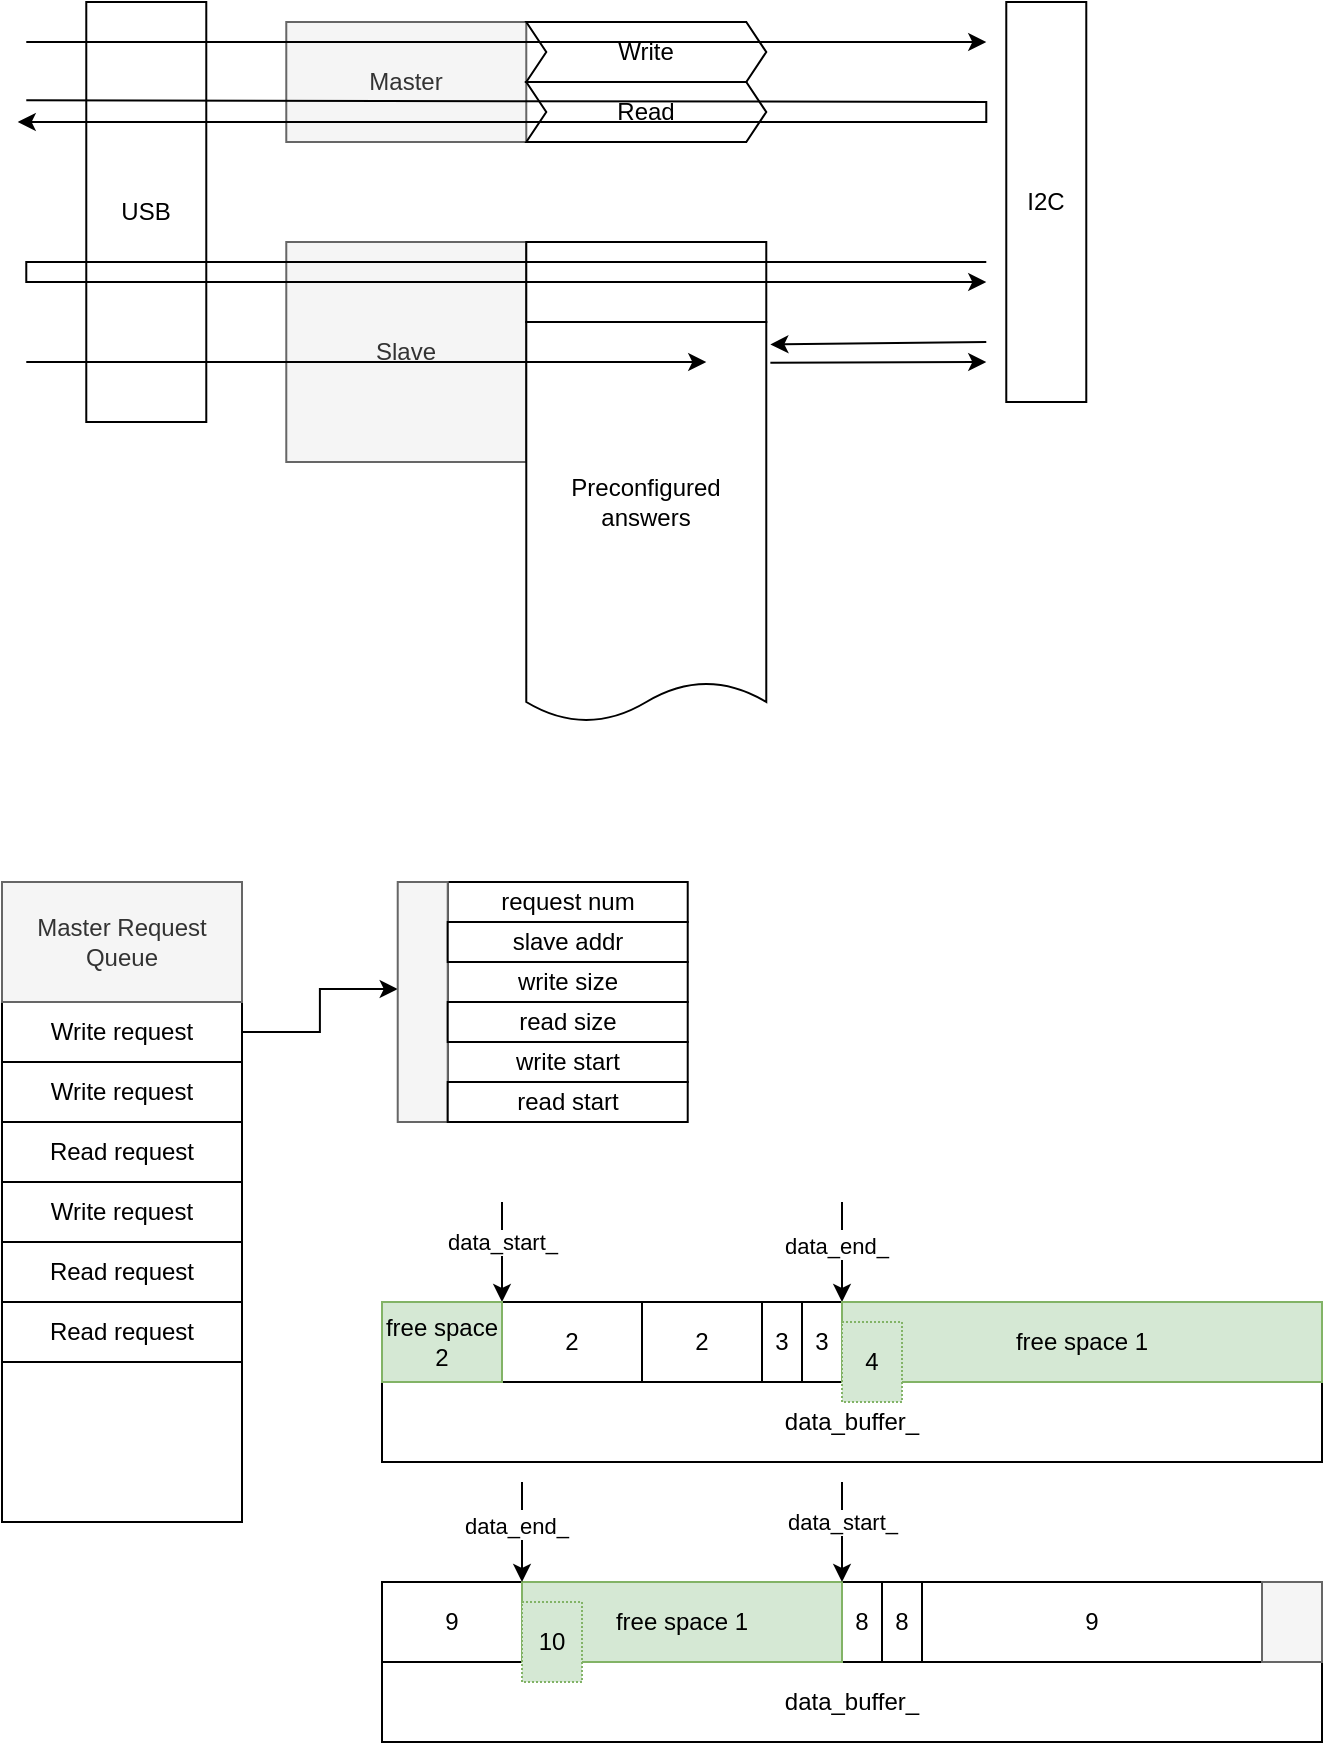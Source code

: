 <mxfile version="21.6.8" type="device">
  <diagram name="Page-1" id="2ZyC1kqVVPjFEnBajxi8">
    <mxGraphModel dx="989" dy="583" grid="1" gridSize="10" guides="1" tooltips="1" connect="1" arrows="1" fold="1" page="1" pageScale="1" pageWidth="850" pageHeight="1100" math="0" shadow="0">
      <root>
        <mxCell id="0" />
        <mxCell id="1" parent="0" />
        <mxCell id="SA-Xk729lbcdhGkagrMY-25" value="USB" style="rounded=0;whiteSpace=wrap;html=1;" parent="1" vertex="1">
          <mxGeometry x="82.14" y="60" width="60" height="210" as="geometry" />
        </mxCell>
        <mxCell id="SA-Xk729lbcdhGkagrMY-2" value="Master" style="rounded=0;whiteSpace=wrap;html=1;fillColor=#f5f5f5;fontColor=#333333;strokeColor=#666666;" parent="1" vertex="1">
          <mxGeometry x="182.14" y="70" width="120" height="60" as="geometry" />
        </mxCell>
        <mxCell id="SA-Xk729lbcdhGkagrMY-6" value="Read" style="shape=step;perimeter=stepPerimeter;whiteSpace=wrap;html=1;fixedSize=1;size=10;" parent="1" vertex="1">
          <mxGeometry x="302.14" y="100" width="120" height="30" as="geometry" />
        </mxCell>
        <mxCell id="SA-Xk729lbcdhGkagrMY-8" value="Write" style="shape=step;perimeter=stepPerimeter;whiteSpace=wrap;html=1;fixedSize=1;size=10;" parent="1" vertex="1">
          <mxGeometry x="302.14" y="70" width="120" height="30" as="geometry" />
        </mxCell>
        <mxCell id="SA-Xk729lbcdhGkagrMY-9" value="Slave" style="rounded=0;whiteSpace=wrap;html=1;fillColor=#f5f5f5;fontColor=#333333;strokeColor=#666666;" parent="1" vertex="1">
          <mxGeometry x="182.14" y="180" width="120" height="110" as="geometry" />
        </mxCell>
        <mxCell id="SA-Xk729lbcdhGkagrMY-15" value="" style="endArrow=classic;html=1;rounded=0;" parent="1" edge="1">
          <mxGeometry width="50" height="50" relative="1" as="geometry">
            <mxPoint x="52.14" y="80" as="sourcePoint" />
            <mxPoint x="532.14" y="80" as="targetPoint" />
          </mxGeometry>
        </mxCell>
        <mxCell id="SA-Xk729lbcdhGkagrMY-16" value="" style="endArrow=classic;html=1;rounded=0;" parent="1" edge="1">
          <mxGeometry width="50" height="50" relative="1" as="geometry">
            <mxPoint x="52.14" y="109.17" as="sourcePoint" />
            <mxPoint x="47.854" y="120" as="targetPoint" />
            <Array as="points">
              <mxPoint x="532.14" y="110" />
              <mxPoint x="532.14" y="120" />
            </Array>
          </mxGeometry>
        </mxCell>
        <mxCell id="SA-Xk729lbcdhGkagrMY-19" value="" style="rounded=0;whiteSpace=wrap;html=1;" parent="1" vertex="1">
          <mxGeometry x="302.14" y="180" width="120" height="40" as="geometry" />
        </mxCell>
        <mxCell id="SA-Xk729lbcdhGkagrMY-21" value="Preconfigured answers" style="shape=document;whiteSpace=wrap;html=1;boundedLbl=1;size=0.1;" parent="1" vertex="1">
          <mxGeometry x="302.14" y="220" width="120" height="200" as="geometry" />
        </mxCell>
        <mxCell id="SA-Xk729lbcdhGkagrMY-22" value="" style="endArrow=classic;html=1;rounded=0;" parent="1" edge="1">
          <mxGeometry width="50" height="50" relative="1" as="geometry">
            <mxPoint x="532.14" y="190" as="sourcePoint" />
            <mxPoint x="532.14" y="200" as="targetPoint" />
            <Array as="points">
              <mxPoint x="52.14" y="190" />
              <mxPoint x="52.14" y="200" />
            </Array>
          </mxGeometry>
        </mxCell>
        <mxCell id="SA-Xk729lbcdhGkagrMY-23" value="" style="endArrow=classic;html=1;rounded=0;entryX=1.017;entryY=0.056;entryDx=0;entryDy=0;entryPerimeter=0;" parent="1" target="SA-Xk729lbcdhGkagrMY-21" edge="1">
          <mxGeometry width="50" height="50" relative="1" as="geometry">
            <mxPoint x="532.14" y="230" as="sourcePoint" />
            <mxPoint x="592.14" y="250" as="targetPoint" />
          </mxGeometry>
        </mxCell>
        <mxCell id="SA-Xk729lbcdhGkagrMY-24" value="" style="endArrow=classic;html=1;rounded=0;exitX=1.017;exitY=0.102;exitDx=0;exitDy=0;exitPerimeter=0;" parent="1" source="SA-Xk729lbcdhGkagrMY-21" edge="1">
          <mxGeometry width="50" height="50" relative="1" as="geometry">
            <mxPoint x="492.14" y="300" as="sourcePoint" />
            <mxPoint x="532.14" y="240" as="targetPoint" />
          </mxGeometry>
        </mxCell>
        <mxCell id="SA-Xk729lbcdhGkagrMY-27" value="" style="endArrow=classic;html=1;rounded=0;" parent="1" edge="1">
          <mxGeometry width="50" height="50" relative="1" as="geometry">
            <mxPoint x="52.14" y="240" as="sourcePoint" />
            <mxPoint x="392.14" y="240" as="targetPoint" />
          </mxGeometry>
        </mxCell>
        <mxCell id="SA-Xk729lbcdhGkagrMY-28" value="" style="rounded=0;whiteSpace=wrap;html=1;" parent="1" vertex="1">
          <mxGeometry x="40" y="560" width="120" height="260" as="geometry" />
        </mxCell>
        <mxCell id="SA-Xk729lbcdhGkagrMY-56" style="edgeStyle=orthogonalEdgeStyle;rounded=0;orthogonalLoop=1;jettySize=auto;html=1;exitX=1;exitY=0.5;exitDx=0;exitDy=0;entryX=0;entryY=0.446;entryDx=0;entryDy=0;entryPerimeter=0;" parent="1" source="SA-Xk729lbcdhGkagrMY-29" target="SA-Xk729lbcdhGkagrMY-52" edge="1">
          <mxGeometry relative="1" as="geometry" />
        </mxCell>
        <mxCell id="SA-Xk729lbcdhGkagrMY-29" value="Write request" style="rounded=0;whiteSpace=wrap;html=1;" parent="1" vertex="1">
          <mxGeometry x="40" y="560" width="120" height="30" as="geometry" />
        </mxCell>
        <mxCell id="SA-Xk729lbcdhGkagrMY-30" value="Read request" style="rounded=0;whiteSpace=wrap;html=1;" parent="1" vertex="1">
          <mxGeometry x="40" y="620" width="120" height="30" as="geometry" />
        </mxCell>
        <mxCell id="SA-Xk729lbcdhGkagrMY-31" value="Write request" style="rounded=0;whiteSpace=wrap;html=1;" parent="1" vertex="1">
          <mxGeometry x="40" y="650" width="120" height="30" as="geometry" />
        </mxCell>
        <mxCell id="SA-Xk729lbcdhGkagrMY-32" value="Write request" style="rounded=0;whiteSpace=wrap;html=1;" parent="1" vertex="1">
          <mxGeometry x="40" y="590" width="120" height="30" as="geometry" />
        </mxCell>
        <mxCell id="SA-Xk729lbcdhGkagrMY-33" value="Read request" style="rounded=0;whiteSpace=wrap;html=1;" parent="1" vertex="1">
          <mxGeometry x="40" y="680" width="120" height="30" as="geometry" />
        </mxCell>
        <mxCell id="SA-Xk729lbcdhGkagrMY-34" value="Read request" style="rounded=0;whiteSpace=wrap;html=1;" parent="1" vertex="1">
          <mxGeometry x="40" y="710" width="120" height="30" as="geometry" />
        </mxCell>
        <mxCell id="SA-Xk729lbcdhGkagrMY-38" value="Master Request&lt;br&gt;Queue" style="rounded=0;whiteSpace=wrap;html=1;fillColor=#f5f5f5;fontColor=#333333;strokeColor=#666666;" parent="1" vertex="1">
          <mxGeometry x="40" y="500" width="120" height="60" as="geometry" />
        </mxCell>
        <mxCell id="SA-Xk729lbcdhGkagrMY-39" value="data_buffer_" style="rounded=0;whiteSpace=wrap;html=1;" parent="1" vertex="1">
          <mxGeometry x="230" y="750" width="470" height="40" as="geometry" />
        </mxCell>
        <mxCell id="SA-Xk729lbcdhGkagrMY-41" value="I2C" style="rounded=0;whiteSpace=wrap;html=1;" parent="1" vertex="1">
          <mxGeometry x="542.14" y="60" width="40" height="200" as="geometry" />
        </mxCell>
        <mxCell id="SA-Xk729lbcdhGkagrMY-47" value="request num" style="rounded=0;whiteSpace=wrap;html=1;" parent="1" vertex="1">
          <mxGeometry x="262.86" y="500" width="120" height="20" as="geometry" />
        </mxCell>
        <mxCell id="SA-Xk729lbcdhGkagrMY-48" value="write start" style="rounded=0;whiteSpace=wrap;html=1;" parent="1" vertex="1">
          <mxGeometry x="262.86" y="580" width="120" height="20" as="geometry" />
        </mxCell>
        <mxCell id="SA-Xk729lbcdhGkagrMY-50" value="write size" style="rounded=0;whiteSpace=wrap;html=1;" parent="1" vertex="1">
          <mxGeometry x="262.86" y="540" width="120" height="20" as="geometry" />
        </mxCell>
        <mxCell id="SA-Xk729lbcdhGkagrMY-52" value="" style="rounded=0;whiteSpace=wrap;html=1;fillColor=#f5f5f5;fontColor=#333333;strokeColor=#666666;" parent="1" vertex="1">
          <mxGeometry x="237.86" y="500" width="25" height="120" as="geometry" />
        </mxCell>
        <mxCell id="SA-Xk729lbcdhGkagrMY-63" value="slave addr" style="rounded=0;whiteSpace=wrap;html=1;" parent="1" vertex="1">
          <mxGeometry x="262.86" y="520" width="120" height="20" as="geometry" />
        </mxCell>
        <mxCell id="pYy494UyowIViKt96TTS-2" value="read size" style="rounded=0;whiteSpace=wrap;html=1;" parent="1" vertex="1">
          <mxGeometry x="262.86" y="560" width="120" height="20" as="geometry" />
        </mxCell>
        <mxCell id="pYy494UyowIViKt96TTS-6" value="2" style="rounded=0;whiteSpace=wrap;html=1;" parent="1" vertex="1">
          <mxGeometry x="290" y="710" width="70" height="40" as="geometry" />
        </mxCell>
        <mxCell id="pYy494UyowIViKt96TTS-7" value="3" style="rounded=0;whiteSpace=wrap;html=1;" parent="1" vertex="1">
          <mxGeometry x="420" y="710" width="20" height="40" as="geometry" />
        </mxCell>
        <mxCell id="pYy494UyowIViKt96TTS-8" value="2" style="rounded=0;whiteSpace=wrap;html=1;" parent="1" vertex="1">
          <mxGeometry x="360" y="710" width="60" height="40" as="geometry" />
        </mxCell>
        <mxCell id="pYy494UyowIViKt96TTS-9" value="3" style="rounded=0;whiteSpace=wrap;html=1;" parent="1" vertex="1">
          <mxGeometry x="440" y="710" width="20" height="40" as="geometry" />
        </mxCell>
        <mxCell id="pYy494UyowIViKt96TTS-15" value="^" style="endArrow=classic;html=1;rounded=0;" parent="1" edge="1">
          <mxGeometry x="-0.2" width="50" height="50" relative="1" as="geometry">
            <mxPoint x="460.0" y="660" as="sourcePoint" />
            <mxPoint x="460.0" y="710" as="targetPoint" />
            <mxPoint as="offset" />
          </mxGeometry>
        </mxCell>
        <mxCell id="Q1eorw4Rzsz2b7SlbyAp-2" value="end" style="edgeLabel;html=1;align=center;verticalAlign=middle;resizable=0;points=[];" vertex="1" connectable="0" parent="pYy494UyowIViKt96TTS-15">
          <mxGeometry x="0.027" y="-4" relative="1" as="geometry">
            <mxPoint x="4" y="-6" as="offset" />
          </mxGeometry>
        </mxCell>
        <mxCell id="Q1eorw4Rzsz2b7SlbyAp-17" value="data_end_" style="edgeLabel;html=1;align=center;verticalAlign=middle;resizable=0;points=[];" vertex="1" connectable="0" parent="pYy494UyowIViKt96TTS-15">
          <mxGeometry x="-0.128" y="-3" relative="1" as="geometry">
            <mxPoint as="offset" />
          </mxGeometry>
        </mxCell>
        <mxCell id="pYy494UyowIViKt96TTS-18" value="data_start_" style="endArrow=classic;html=1;rounded=0;" parent="1" edge="1">
          <mxGeometry x="-0.2" width="50" height="50" relative="1" as="geometry">
            <mxPoint x="290" y="660" as="sourcePoint" />
            <mxPoint x="290" y="710" as="targetPoint" />
            <mxPoint as="offset" />
          </mxGeometry>
        </mxCell>
        <mxCell id="Q1eorw4Rzsz2b7SlbyAp-3" value="data_buffer_" style="rounded=0;whiteSpace=wrap;html=1;" vertex="1" parent="1">
          <mxGeometry x="230" y="890" width="470" height="40" as="geometry" />
        </mxCell>
        <mxCell id="Q1eorw4Rzsz2b7SlbyAp-4" value="9" style="rounded=0;whiteSpace=wrap;html=1;" vertex="1" parent="1">
          <mxGeometry x="230" y="850" width="70" height="40" as="geometry" />
        </mxCell>
        <mxCell id="Q1eorw4Rzsz2b7SlbyAp-5" value="8" style="rounded=0;whiteSpace=wrap;html=1;" vertex="1" parent="1">
          <mxGeometry x="480" y="850" width="20" height="40" as="geometry" />
        </mxCell>
        <mxCell id="Q1eorw4Rzsz2b7SlbyAp-6" value="9" style="rounded=0;whiteSpace=wrap;html=1;" vertex="1" parent="1">
          <mxGeometry x="500" y="850" width="170" height="40" as="geometry" />
        </mxCell>
        <mxCell id="Q1eorw4Rzsz2b7SlbyAp-7" value="8" style="rounded=0;whiteSpace=wrap;html=1;" vertex="1" parent="1">
          <mxGeometry x="460" y="850" width="20" height="40" as="geometry" />
        </mxCell>
        <mxCell id="Q1eorw4Rzsz2b7SlbyAp-11" value="free space 1" style="rounded=0;whiteSpace=wrap;html=1;fillColor=#d5e8d4;strokeColor=#82b366;" vertex="1" parent="1">
          <mxGeometry x="460" y="710" width="240" height="40" as="geometry" />
        </mxCell>
        <mxCell id="Q1eorw4Rzsz2b7SlbyAp-12" value="free space 1" style="rounded=0;whiteSpace=wrap;html=1;fillColor=#d5e8d4;strokeColor=#82b366;" vertex="1" parent="1">
          <mxGeometry x="300" y="850" width="160" height="40" as="geometry" />
        </mxCell>
        <mxCell id="Q1eorw4Rzsz2b7SlbyAp-13" value="free space 2" style="rounded=0;whiteSpace=wrap;html=1;fillColor=#d5e8d4;strokeColor=#82b366;" vertex="1" parent="1">
          <mxGeometry x="230" y="710" width="60" height="40" as="geometry" />
        </mxCell>
        <mxCell id="Q1eorw4Rzsz2b7SlbyAp-14" value="" style="rounded=0;whiteSpace=wrap;html=1;fillColor=#f5f5f5;fontColor=#333333;strokeColor=#666666;" vertex="1" parent="1">
          <mxGeometry x="670" y="850" width="30" height="40" as="geometry" />
        </mxCell>
        <mxCell id="Q1eorw4Rzsz2b7SlbyAp-15" value="4" style="rounded=0;whiteSpace=wrap;html=1;dashed=1;dashPattern=1 1;fillColor=#d5e8d4;strokeColor=#82b366;" vertex="1" parent="1">
          <mxGeometry x="460" y="720" width="30" height="40" as="geometry" />
        </mxCell>
        <mxCell id="Q1eorw4Rzsz2b7SlbyAp-16" value="10" style="rounded=0;whiteSpace=wrap;html=1;dashed=1;dashPattern=1 1;fillColor=#d5e8d4;strokeColor=#82b366;" vertex="1" parent="1">
          <mxGeometry x="300" y="860" width="30" height="40" as="geometry" />
        </mxCell>
        <mxCell id="Q1eorw4Rzsz2b7SlbyAp-18" value="^" style="endArrow=classic;html=1;rounded=0;" edge="1" parent="1">
          <mxGeometry x="-0.2" width="50" height="50" relative="1" as="geometry">
            <mxPoint x="300.0" y="800" as="sourcePoint" />
            <mxPoint x="300.0" y="850" as="targetPoint" />
            <mxPoint as="offset" />
          </mxGeometry>
        </mxCell>
        <mxCell id="Q1eorw4Rzsz2b7SlbyAp-19" value="end" style="edgeLabel;html=1;align=center;verticalAlign=middle;resizable=0;points=[];" vertex="1" connectable="0" parent="Q1eorw4Rzsz2b7SlbyAp-18">
          <mxGeometry x="0.027" y="-4" relative="1" as="geometry">
            <mxPoint x="4" y="-6" as="offset" />
          </mxGeometry>
        </mxCell>
        <mxCell id="Q1eorw4Rzsz2b7SlbyAp-20" value="data_end_" style="edgeLabel;html=1;align=center;verticalAlign=middle;resizable=0;points=[];" vertex="1" connectable="0" parent="Q1eorw4Rzsz2b7SlbyAp-18">
          <mxGeometry x="-0.128" y="-3" relative="1" as="geometry">
            <mxPoint as="offset" />
          </mxGeometry>
        </mxCell>
        <mxCell id="Q1eorw4Rzsz2b7SlbyAp-21" value="data_start_" style="endArrow=classic;html=1;rounded=0;" edge="1" parent="1">
          <mxGeometry x="-0.2" width="50" height="50" relative="1" as="geometry">
            <mxPoint x="460" y="800" as="sourcePoint" />
            <mxPoint x="460" y="850" as="targetPoint" />
            <mxPoint as="offset" />
          </mxGeometry>
        </mxCell>
        <mxCell id="Q1eorw4Rzsz2b7SlbyAp-22" value="read start" style="rounded=0;whiteSpace=wrap;html=1;" vertex="1" parent="1">
          <mxGeometry x="262.86" y="600" width="120" height="20" as="geometry" />
        </mxCell>
      </root>
    </mxGraphModel>
  </diagram>
</mxfile>

